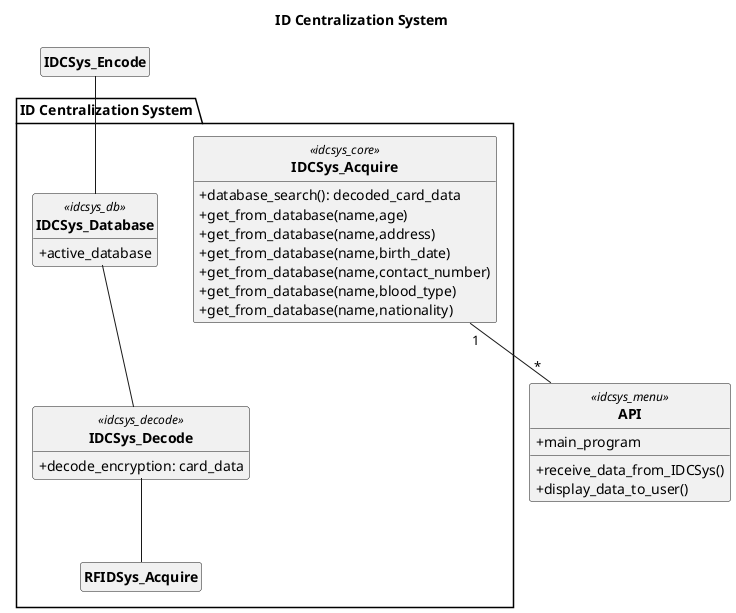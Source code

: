 @startuml
'https://plantuml.com/sequence-diagram
skinparam style strictuml
skinparam classAttributeIconSize 0
skinparam classFontStyle bold
hide empty members
hide empty methods
title "ID Centralization System"

class "IDCSys_Encode"
package "ID Centralization System"{
IDCSys_Encode -- "IDCSys_Database"
class "IDCSys_Database" << idcsys_db >>
IDCSys_Database : +active_database
class "IDCSys_Decode" << idcsys_decode >>
IDCSys_Database -- IDCSys_Decode
IDCSys_Decode : +decode_encryption: card_data
class "IDCSys_Acquire" << idcsys_core >>
IDCSys_Decode -- RFIDSys_Acquire
IDCSys_Acquire : +database_search(): decoded_card_data
IDCSys_Acquire : +get_from_database(name,age)
IDCSys_Acquire : +get_from_database(name,address)
IDCSys_Acquire : +get_from_database(name,birth_date)
IDCSys_Acquire : +get_from_database(name,contact_number)
IDCSys_Acquire : +get_from_database(name,blood_type)
IDCSys_Acquire : +get_from_database(name,nationality)
}

IDCSys_Acquire "1"--"*" API
class "API" << idcsys_menu >>
API : +main_program
API : +receive_data_from_IDCSys()
API : +display_data_to_user()

@enduml
